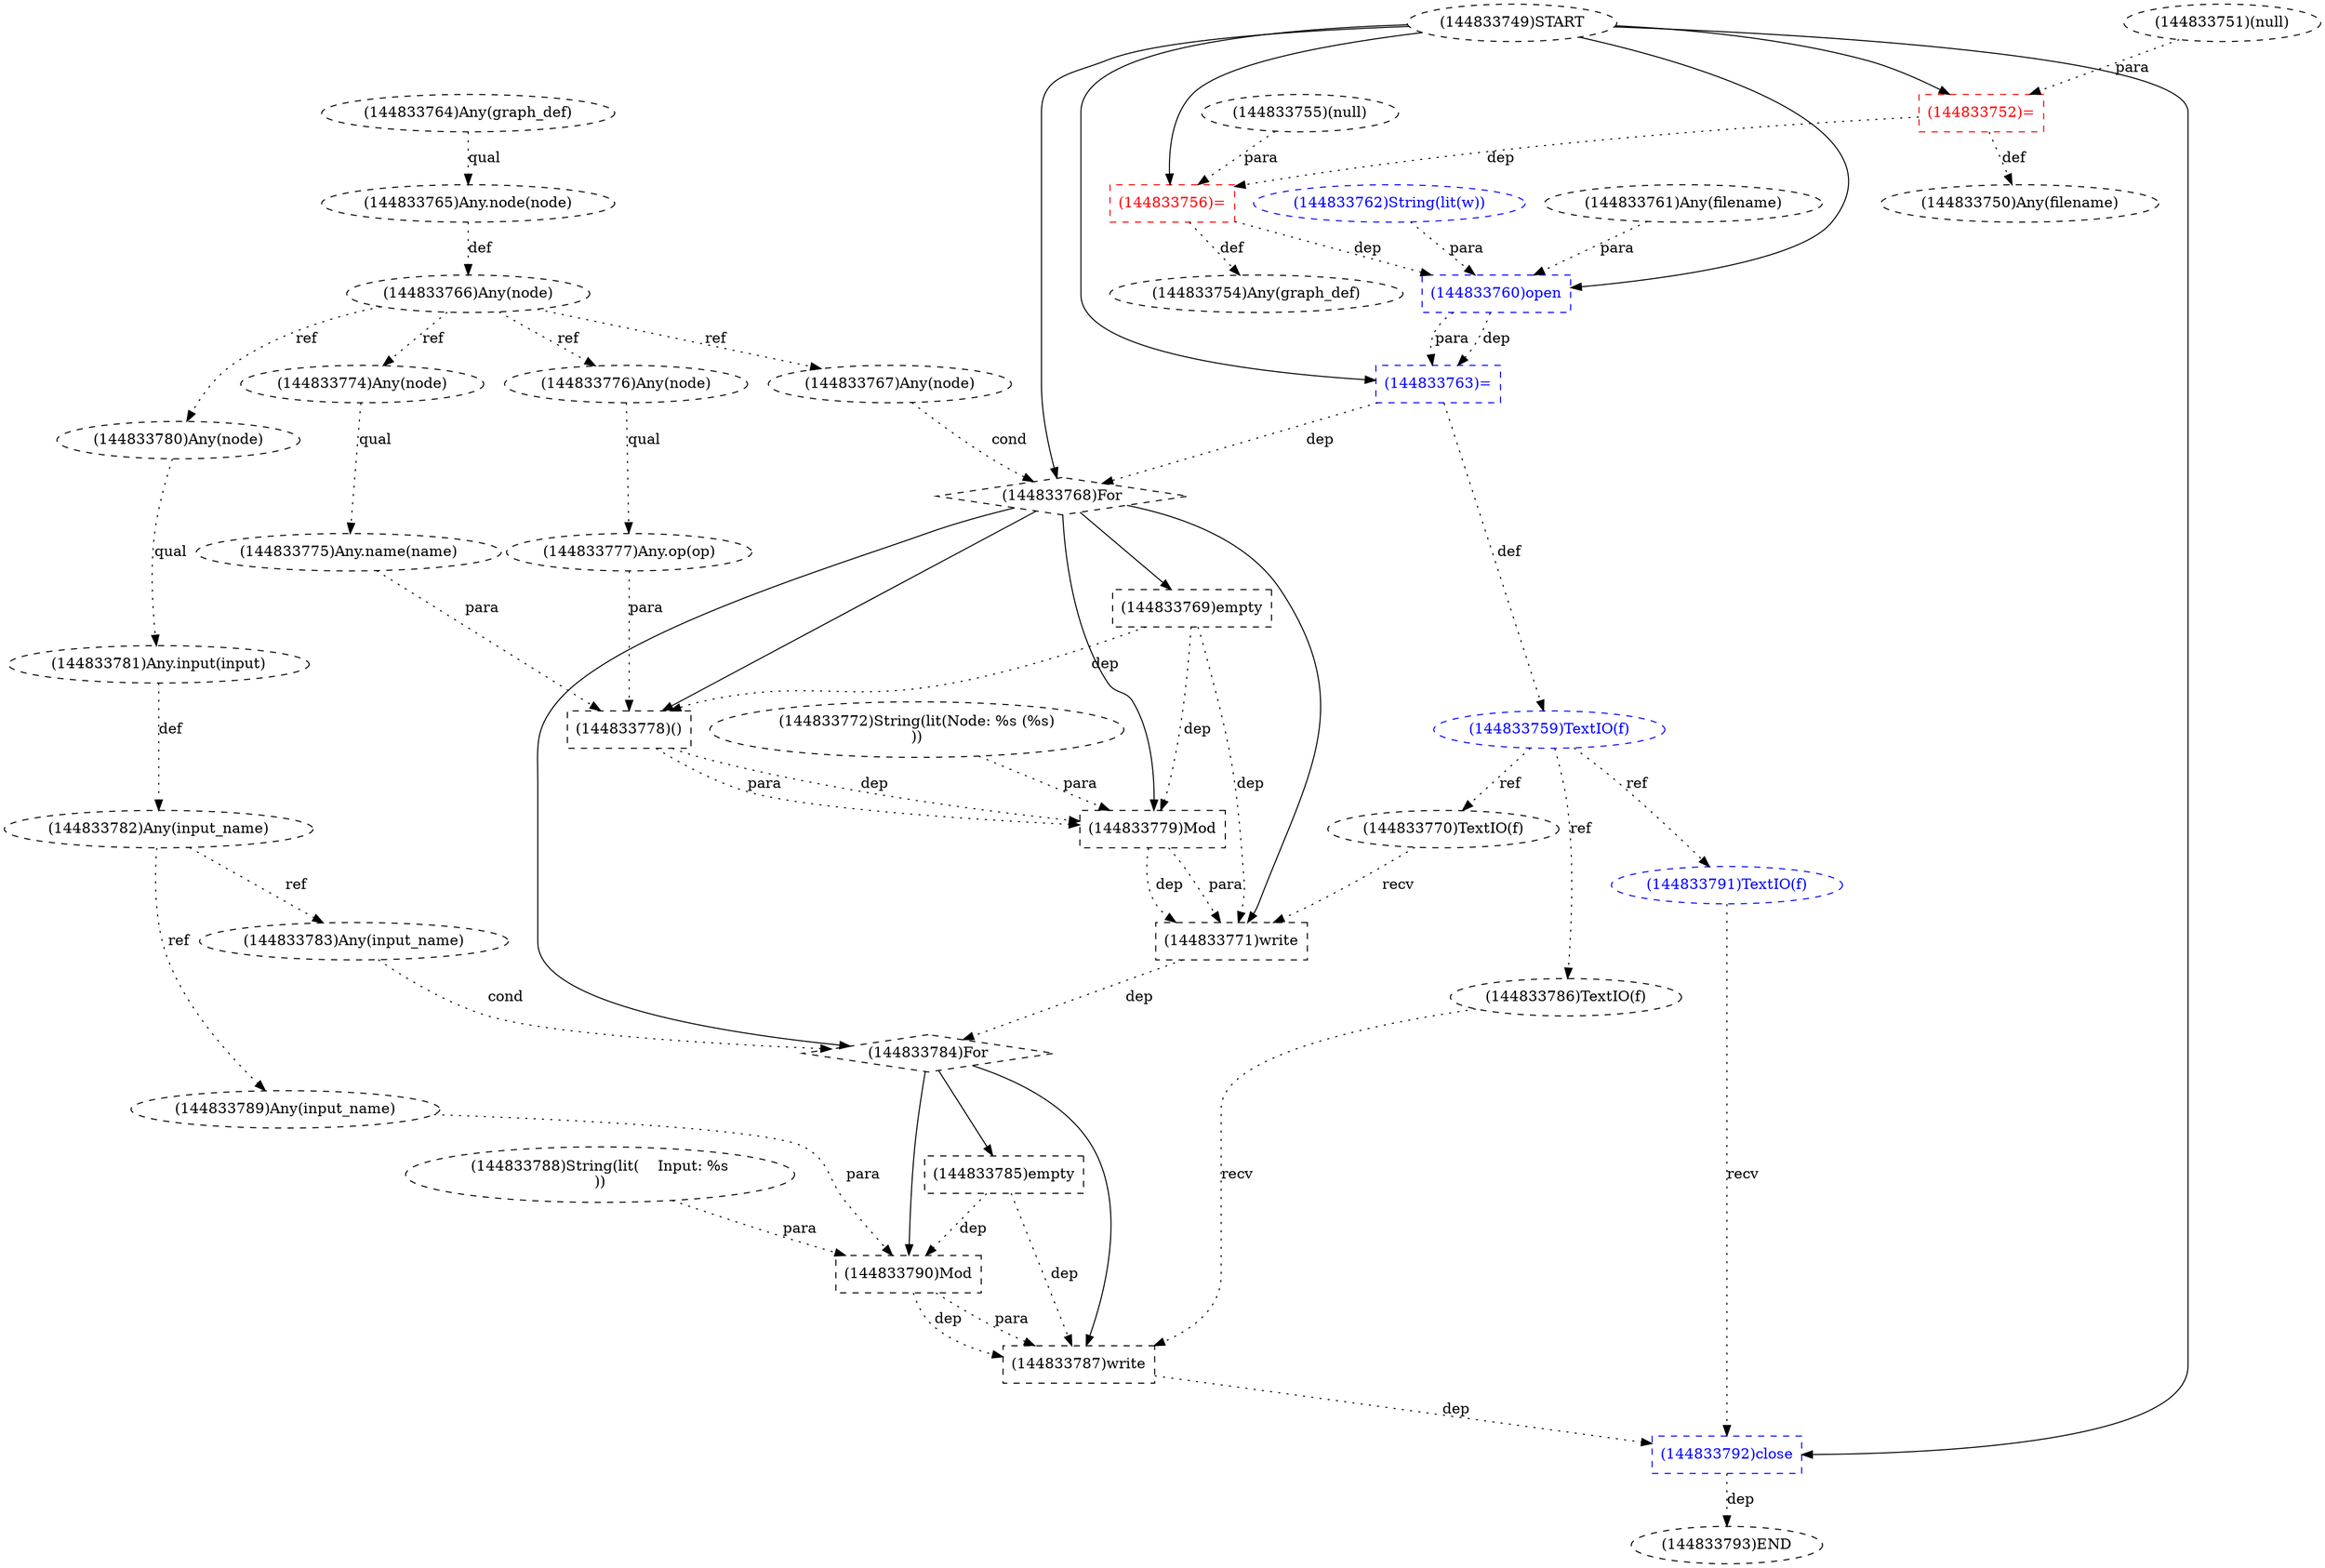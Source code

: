 digraph G {
1 [label="(144833763)=" shape=box style=dashed color=blue fontcolor=blue]
2 [label="(144833783)Any(input_name)" shape=ellipse style=dashed]
3 [label="(144833775)Any.name(name)" shape=ellipse style=dashed]
4 [label="(144833784)For" shape=diamond style=dashed]
5 [label="(144833778)()" shape=box style=dashed]
6 [label="(144833774)Any(node)" shape=ellipse style=dashed]
7 [label="(144833764)Any(graph_def)" shape=ellipse style=dashed]
8 [label="(144833780)Any(node)" shape=ellipse style=dashed]
9 [label="(144833755)(null)" shape=ellipse style=dashed]
10 [label="(144833766)Any(node)" shape=ellipse style=dashed]
11 [label="(144833768)For" shape=diamond style=dashed]
12 [label="(144833782)Any(input_name)" shape=ellipse style=dashed]
13 [label="(144833754)Any(graph_def)" shape=ellipse style=dashed]
14 [label="(144833771)write" shape=box style=dashed]
15 [label="(144833749)START" style=dashed]
16 [label="(144833751)(null)" shape=ellipse style=dashed]
17 [label="(144833789)Any(input_name)" shape=ellipse style=dashed]
18 [label="(144833779)Mod" shape=box style=dashed]
19 [label="(144833787)write" shape=box style=dashed]
20 [label="(144833788)String(lit(	Input: %s
))" shape=ellipse style=dashed]
21 [label="(144833790)Mod" shape=box style=dashed]
22 [label="(144833759)TextIO(f)" shape=ellipse style=dashed color=blue fontcolor=blue]
23 [label="(144833770)TextIO(f)" shape=ellipse style=dashed]
24 [label="(144833772)String(lit(Node: %s (%s)
))" shape=ellipse style=dashed]
25 [label="(144833785)empty" shape=box style=dashed]
26 [label="(144833792)close" shape=box style=dashed color=blue fontcolor=blue]
27 [label="(144833762)String(lit(w))" shape=ellipse style=dashed color=blue fontcolor=blue]
28 [label="(144833793)END" style=dashed]
29 [label="(144833776)Any(node)" shape=ellipse style=dashed]
30 [label="(144833760)open" shape=box style=dashed color=blue fontcolor=blue]
31 [label="(144833761)Any(filename)" shape=ellipse style=dashed]
32 [label="(144833777)Any.op(op)" shape=ellipse style=dashed]
33 [label="(144833752)=" shape=box style=dashed color=red fontcolor=red]
34 [label="(144833781)Any.input(input)" shape=ellipse style=dashed]
35 [label="(144833756)=" shape=box style=dashed color=red fontcolor=red]
36 [label="(144833786)TextIO(f)" shape=ellipse style=dashed]
37 [label="(144833765)Any.node(node)" shape=ellipse style=dashed]
38 [label="(144833769)empty" shape=box style=dashed]
39 [label="(144833791)TextIO(f)" shape=ellipse style=dashed color=blue fontcolor=blue]
40 [label="(144833767)Any(node)" shape=ellipse style=dashed]
41 [label="(144833750)Any(filename)" shape=ellipse style=dashed]
15 -> 1 [label="" style=solid];
30 -> 1 [label="dep" style=dotted];
30 -> 1 [label="para" style=dotted];
12 -> 2 [label="ref" style=dotted];
6 -> 3 [label="qual" style=dotted];
11 -> 4 [label="" style=solid];
2 -> 4 [label="cond" style=dotted];
14 -> 4 [label="dep" style=dotted];
11 -> 5 [label="" style=solid];
3 -> 5 [label="para" style=dotted];
32 -> 5 [label="para" style=dotted];
38 -> 5 [label="dep" style=dotted];
10 -> 6 [label="ref" style=dotted];
10 -> 8 [label="ref" style=dotted];
37 -> 10 [label="def" style=dotted];
15 -> 11 [label="" style=solid];
40 -> 11 [label="cond" style=dotted];
1 -> 11 [label="dep" style=dotted];
34 -> 12 [label="def" style=dotted];
35 -> 13 [label="def" style=dotted];
11 -> 14 [label="" style=solid];
23 -> 14 [label="recv" style=dotted];
18 -> 14 [label="dep" style=dotted];
18 -> 14 [label="para" style=dotted];
38 -> 14 [label="dep" style=dotted];
12 -> 17 [label="ref" style=dotted];
11 -> 18 [label="" style=solid];
24 -> 18 [label="para" style=dotted];
5 -> 18 [label="dep" style=dotted];
5 -> 18 [label="para" style=dotted];
38 -> 18 [label="dep" style=dotted];
4 -> 19 [label="" style=solid];
36 -> 19 [label="recv" style=dotted];
21 -> 19 [label="dep" style=dotted];
21 -> 19 [label="para" style=dotted];
25 -> 19 [label="dep" style=dotted];
4 -> 21 [label="" style=solid];
20 -> 21 [label="para" style=dotted];
17 -> 21 [label="para" style=dotted];
25 -> 21 [label="dep" style=dotted];
1 -> 22 [label="def" style=dotted];
22 -> 23 [label="ref" style=dotted];
4 -> 25 [label="" style=solid];
15 -> 26 [label="" style=solid];
39 -> 26 [label="recv" style=dotted];
19 -> 26 [label="dep" style=dotted];
26 -> 28 [label="dep" style=dotted];
10 -> 29 [label="ref" style=dotted];
15 -> 30 [label="" style=solid];
31 -> 30 [label="para" style=dotted];
27 -> 30 [label="para" style=dotted];
35 -> 30 [label="dep" style=dotted];
29 -> 32 [label="qual" style=dotted];
15 -> 33 [label="" style=solid];
16 -> 33 [label="para" style=dotted];
8 -> 34 [label="qual" style=dotted];
15 -> 35 [label="" style=solid];
9 -> 35 [label="para" style=dotted];
33 -> 35 [label="dep" style=dotted];
22 -> 36 [label="ref" style=dotted];
7 -> 37 [label="qual" style=dotted];
11 -> 38 [label="" style=solid];
22 -> 39 [label="ref" style=dotted];
10 -> 40 [label="ref" style=dotted];
33 -> 41 [label="def" style=dotted];
}